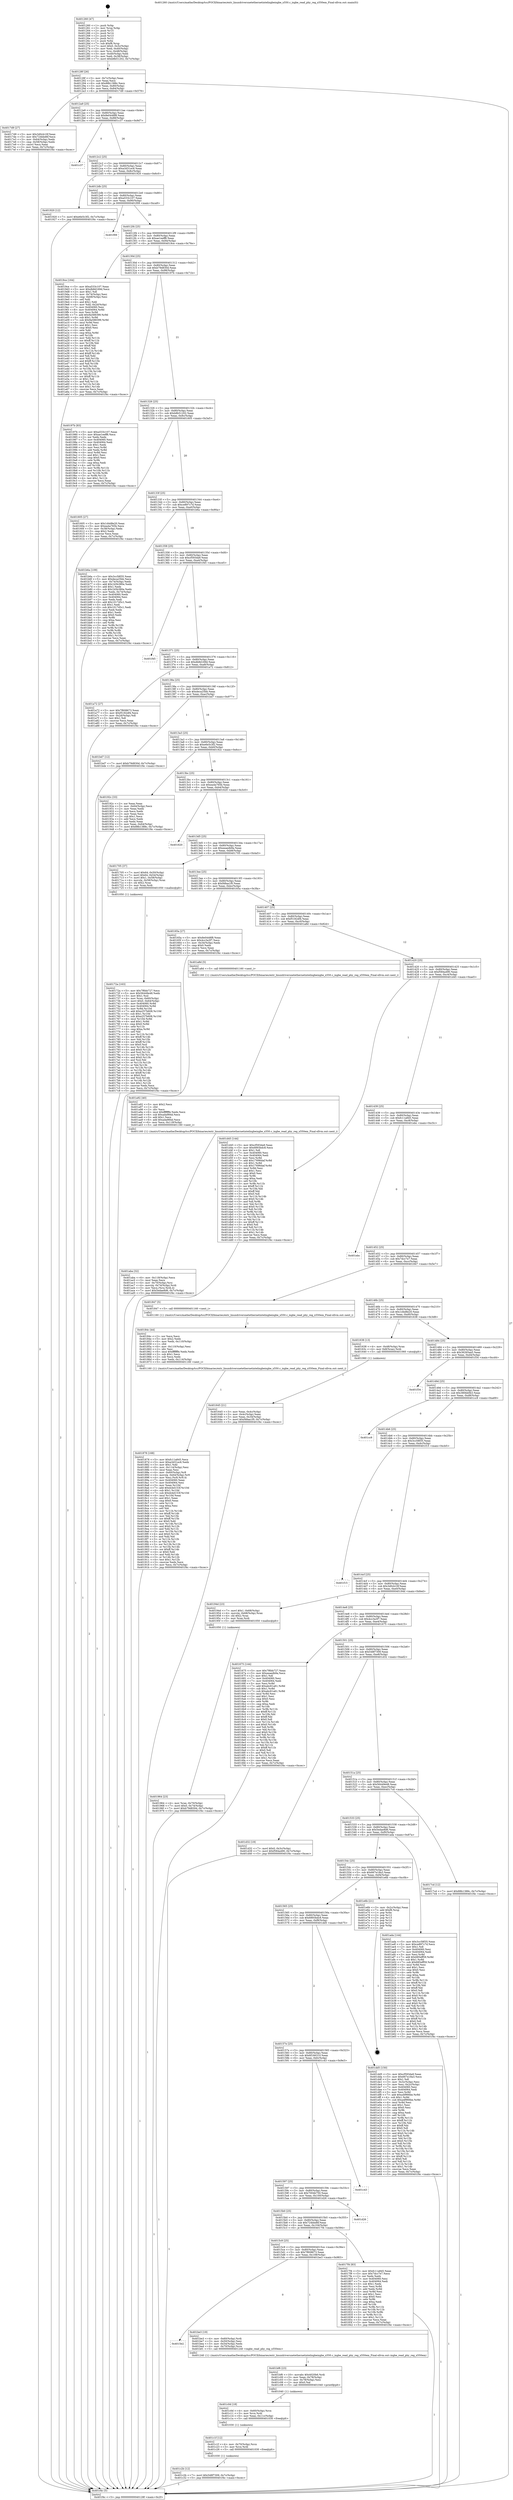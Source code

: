 digraph "0x401260" {
  label = "0x401260 (/mnt/c/Users/mathe/Desktop/tcc/POCII/binaries/extr_linuxdriversnetethernetintelixgbeixgbe_x550.c_ixgbe_read_phy_reg_x550em_Final-ollvm.out::main(0))"
  labelloc = "t"
  node[shape=record]

  Entry [label="",width=0.3,height=0.3,shape=circle,fillcolor=black,style=filled]
  "0x40128f" [label="{
     0x40128f [26]\l
     | [instrs]\l
     &nbsp;&nbsp;0x40128f \<+3\>: mov -0x7c(%rbp),%eax\l
     &nbsp;&nbsp;0x401292 \<+2\>: mov %eax,%ecx\l
     &nbsp;&nbsp;0x401294 \<+6\>: sub $0x88b1388c,%ecx\l
     &nbsp;&nbsp;0x40129a \<+3\>: mov %eax,-0x80(%rbp)\l
     &nbsp;&nbsp;0x40129d \<+6\>: mov %ecx,-0x84(%rbp)\l
     &nbsp;&nbsp;0x4012a3 \<+6\>: je 00000000004017d9 \<main+0x579\>\l
  }"]
  "0x4017d9" [label="{
     0x4017d9 [27]\l
     | [instrs]\l
     &nbsp;&nbsp;0x4017d9 \<+5\>: mov $0x3d0cb10f,%eax\l
     &nbsp;&nbsp;0x4017de \<+5\>: mov $0x724bbd6f,%ecx\l
     &nbsp;&nbsp;0x4017e3 \<+3\>: mov -0x64(%rbp),%edx\l
     &nbsp;&nbsp;0x4017e6 \<+3\>: cmp -0x58(%rbp),%edx\l
     &nbsp;&nbsp;0x4017e9 \<+3\>: cmovl %ecx,%eax\l
     &nbsp;&nbsp;0x4017ec \<+3\>: mov %eax,-0x7c(%rbp)\l
     &nbsp;&nbsp;0x4017ef \<+5\>: jmp 0000000000401f4c \<main+0xcec\>\l
  }"]
  "0x4012a9" [label="{
     0x4012a9 [25]\l
     | [instrs]\l
     &nbsp;&nbsp;0x4012a9 \<+5\>: jmp 00000000004012ae \<main+0x4e\>\l
     &nbsp;&nbsp;0x4012ae \<+3\>: mov -0x80(%rbp),%eax\l
     &nbsp;&nbsp;0x4012b1 \<+5\>: sub $0x8e0448f8,%eax\l
     &nbsp;&nbsp;0x4012b6 \<+6\>: mov %eax,-0x88(%rbp)\l
     &nbsp;&nbsp;0x4012bc \<+6\>: je 0000000000401c37 \<main+0x9d7\>\l
  }"]
  Exit [label="",width=0.3,height=0.3,shape=circle,fillcolor=black,style=filled,peripheries=2]
  "0x401c37" [label="{
     0x401c37\l
  }", style=dashed]
  "0x4012c2" [label="{
     0x4012c2 [25]\l
     | [instrs]\l
     &nbsp;&nbsp;0x4012c2 \<+5\>: jmp 00000000004012c7 \<main+0x67\>\l
     &nbsp;&nbsp;0x4012c7 \<+3\>: mov -0x80(%rbp),%eax\l
     &nbsp;&nbsp;0x4012ca \<+5\>: sub $0xa3d31ec6,%eax\l
     &nbsp;&nbsp;0x4012cf \<+6\>: mov %eax,-0x8c(%rbp)\l
     &nbsp;&nbsp;0x4012d5 \<+6\>: je 0000000000401920 \<main+0x6c0\>\l
  }"]
  "0x401c2b" [label="{
     0x401c2b [12]\l
     | [instrs]\l
     &nbsp;&nbsp;0x401c2b \<+7\>: movl $0x548f7309,-0x7c(%rbp)\l
     &nbsp;&nbsp;0x401c32 \<+5\>: jmp 0000000000401f4c \<main+0xcec\>\l
  }"]
  "0x401920" [label="{
     0x401920 [12]\l
     | [instrs]\l
     &nbsp;&nbsp;0x401920 \<+7\>: movl $0xe6e5c3f2,-0x7c(%rbp)\l
     &nbsp;&nbsp;0x401927 \<+5\>: jmp 0000000000401f4c \<main+0xcec\>\l
  }"]
  "0x4012db" [label="{
     0x4012db [25]\l
     | [instrs]\l
     &nbsp;&nbsp;0x4012db \<+5\>: jmp 00000000004012e0 \<main+0x80\>\l
     &nbsp;&nbsp;0x4012e0 \<+3\>: mov -0x80(%rbp),%eax\l
     &nbsp;&nbsp;0x4012e3 \<+5\>: sub $0xa533c107,%eax\l
     &nbsp;&nbsp;0x4012e8 \<+6\>: mov %eax,-0x90(%rbp)\l
     &nbsp;&nbsp;0x4012ee \<+6\>: je 0000000000401f09 \<main+0xca9\>\l
  }"]
  "0x401c1f" [label="{
     0x401c1f [12]\l
     | [instrs]\l
     &nbsp;&nbsp;0x401c1f \<+4\>: mov -0x70(%rbp),%rcx\l
     &nbsp;&nbsp;0x401c23 \<+3\>: mov %rcx,%rdi\l
     &nbsp;&nbsp;0x401c26 \<+5\>: call 0000000000401030 \<free@plt\>\l
     | [calls]\l
     &nbsp;&nbsp;0x401030 \{1\} (unknown)\l
  }"]
  "0x401f09" [label="{
     0x401f09\l
  }", style=dashed]
  "0x4012f4" [label="{
     0x4012f4 [25]\l
     | [instrs]\l
     &nbsp;&nbsp;0x4012f4 \<+5\>: jmp 00000000004012f9 \<main+0x99\>\l
     &nbsp;&nbsp;0x4012f9 \<+3\>: mov -0x80(%rbp),%eax\l
     &nbsp;&nbsp;0x4012fc \<+5\>: sub $0xae1eeff8,%eax\l
     &nbsp;&nbsp;0x401301 \<+6\>: mov %eax,-0x94(%rbp)\l
     &nbsp;&nbsp;0x401307 \<+6\>: je 00000000004019ce \<main+0x76e\>\l
  }"]
  "0x401c0d" [label="{
     0x401c0d [18]\l
     | [instrs]\l
     &nbsp;&nbsp;0x401c0d \<+4\>: mov -0x60(%rbp),%rcx\l
     &nbsp;&nbsp;0x401c11 \<+3\>: mov %rcx,%rdi\l
     &nbsp;&nbsp;0x401c14 \<+6\>: mov %eax,-0x11c(%rbp)\l
     &nbsp;&nbsp;0x401c1a \<+5\>: call 0000000000401030 \<free@plt\>\l
     | [calls]\l
     &nbsp;&nbsp;0x401030 \{1\} (unknown)\l
  }"]
  "0x4019ce" [label="{
     0x4019ce [164]\l
     | [instrs]\l
     &nbsp;&nbsp;0x4019ce \<+5\>: mov $0xa533c107,%eax\l
     &nbsp;&nbsp;0x4019d3 \<+5\>: mov $0xdb8d169d,%ecx\l
     &nbsp;&nbsp;0x4019d8 \<+2\>: mov $0x1,%dl\l
     &nbsp;&nbsp;0x4019da \<+3\>: mov -0x74(%rbp),%esi\l
     &nbsp;&nbsp;0x4019dd \<+3\>: cmp -0x68(%rbp),%esi\l
     &nbsp;&nbsp;0x4019e0 \<+4\>: setl %dil\l
     &nbsp;&nbsp;0x4019e4 \<+4\>: and $0x1,%dil\l
     &nbsp;&nbsp;0x4019e8 \<+4\>: mov %dil,-0x2d(%rbp)\l
     &nbsp;&nbsp;0x4019ec \<+7\>: mov 0x404060,%esi\l
     &nbsp;&nbsp;0x4019f3 \<+8\>: mov 0x404064,%r8d\l
     &nbsp;&nbsp;0x4019fb \<+3\>: mov %esi,%r9d\l
     &nbsp;&nbsp;0x4019fe \<+7\>: add $0x9a588399,%r9d\l
     &nbsp;&nbsp;0x401a05 \<+4\>: sub $0x1,%r9d\l
     &nbsp;&nbsp;0x401a09 \<+7\>: sub $0x9a588399,%r9d\l
     &nbsp;&nbsp;0x401a10 \<+4\>: imul %r9d,%esi\l
     &nbsp;&nbsp;0x401a14 \<+3\>: and $0x1,%esi\l
     &nbsp;&nbsp;0x401a17 \<+3\>: cmp $0x0,%esi\l
     &nbsp;&nbsp;0x401a1a \<+4\>: sete %dil\l
     &nbsp;&nbsp;0x401a1e \<+4\>: cmp $0xa,%r8d\l
     &nbsp;&nbsp;0x401a22 \<+4\>: setl %r10b\l
     &nbsp;&nbsp;0x401a26 \<+3\>: mov %dil,%r11b\l
     &nbsp;&nbsp;0x401a29 \<+4\>: xor $0xff,%r11b\l
     &nbsp;&nbsp;0x401a2d \<+3\>: mov %r10b,%bl\l
     &nbsp;&nbsp;0x401a30 \<+3\>: xor $0xff,%bl\l
     &nbsp;&nbsp;0x401a33 \<+3\>: xor $0x1,%dl\l
     &nbsp;&nbsp;0x401a36 \<+3\>: mov %r11b,%r14b\l
     &nbsp;&nbsp;0x401a39 \<+4\>: and $0xff,%r14b\l
     &nbsp;&nbsp;0x401a3d \<+3\>: and %dl,%dil\l
     &nbsp;&nbsp;0x401a40 \<+3\>: mov %bl,%r15b\l
     &nbsp;&nbsp;0x401a43 \<+4\>: and $0xff,%r15b\l
     &nbsp;&nbsp;0x401a47 \<+3\>: and %dl,%r10b\l
     &nbsp;&nbsp;0x401a4a \<+3\>: or %dil,%r14b\l
     &nbsp;&nbsp;0x401a4d \<+3\>: or %r10b,%r15b\l
     &nbsp;&nbsp;0x401a50 \<+3\>: xor %r15b,%r14b\l
     &nbsp;&nbsp;0x401a53 \<+3\>: or %bl,%r11b\l
     &nbsp;&nbsp;0x401a56 \<+4\>: xor $0xff,%r11b\l
     &nbsp;&nbsp;0x401a5a \<+3\>: or $0x1,%dl\l
     &nbsp;&nbsp;0x401a5d \<+3\>: and %dl,%r11b\l
     &nbsp;&nbsp;0x401a60 \<+3\>: or %r11b,%r14b\l
     &nbsp;&nbsp;0x401a63 \<+4\>: test $0x1,%r14b\l
     &nbsp;&nbsp;0x401a67 \<+3\>: cmovne %ecx,%eax\l
     &nbsp;&nbsp;0x401a6a \<+3\>: mov %eax,-0x7c(%rbp)\l
     &nbsp;&nbsp;0x401a6d \<+5\>: jmp 0000000000401f4c \<main+0xcec\>\l
  }"]
  "0x40130d" [label="{
     0x40130d [25]\l
     | [instrs]\l
     &nbsp;&nbsp;0x40130d \<+5\>: jmp 0000000000401312 \<main+0xb2\>\l
     &nbsp;&nbsp;0x401312 \<+3\>: mov -0x80(%rbp),%eax\l
     &nbsp;&nbsp;0x401315 \<+5\>: sub $0xb79d830d,%eax\l
     &nbsp;&nbsp;0x40131a \<+6\>: mov %eax,-0x98(%rbp)\l
     &nbsp;&nbsp;0x401320 \<+6\>: je 000000000040197b \<main+0x71b\>\l
  }"]
  "0x401bf6" [label="{
     0x401bf6 [23]\l
     | [instrs]\l
     &nbsp;&nbsp;0x401bf6 \<+10\>: movabs $0x4020b6,%rdi\l
     &nbsp;&nbsp;0x401c00 \<+3\>: mov %eax,-0x78(%rbp)\l
     &nbsp;&nbsp;0x401c03 \<+3\>: mov -0x78(%rbp),%esi\l
     &nbsp;&nbsp;0x401c06 \<+2\>: mov $0x0,%al\l
     &nbsp;&nbsp;0x401c08 \<+5\>: call 0000000000401040 \<printf@plt\>\l
     | [calls]\l
     &nbsp;&nbsp;0x401040 \{1\} (unknown)\l
  }"]
  "0x40197b" [label="{
     0x40197b [83]\l
     | [instrs]\l
     &nbsp;&nbsp;0x40197b \<+5\>: mov $0xa533c107,%eax\l
     &nbsp;&nbsp;0x401980 \<+5\>: mov $0xae1eeff8,%ecx\l
     &nbsp;&nbsp;0x401985 \<+2\>: xor %edx,%edx\l
     &nbsp;&nbsp;0x401987 \<+7\>: mov 0x404060,%esi\l
     &nbsp;&nbsp;0x40198e \<+7\>: mov 0x404064,%edi\l
     &nbsp;&nbsp;0x401995 \<+3\>: sub $0x1,%edx\l
     &nbsp;&nbsp;0x401998 \<+3\>: mov %esi,%r8d\l
     &nbsp;&nbsp;0x40199b \<+3\>: add %edx,%r8d\l
     &nbsp;&nbsp;0x40199e \<+4\>: imul %r8d,%esi\l
     &nbsp;&nbsp;0x4019a2 \<+3\>: and $0x1,%esi\l
     &nbsp;&nbsp;0x4019a5 \<+3\>: cmp $0x0,%esi\l
     &nbsp;&nbsp;0x4019a8 \<+4\>: sete %r9b\l
     &nbsp;&nbsp;0x4019ac \<+3\>: cmp $0xa,%edi\l
     &nbsp;&nbsp;0x4019af \<+4\>: setl %r10b\l
     &nbsp;&nbsp;0x4019b3 \<+3\>: mov %r9b,%r11b\l
     &nbsp;&nbsp;0x4019b6 \<+3\>: and %r10b,%r11b\l
     &nbsp;&nbsp;0x4019b9 \<+3\>: xor %r10b,%r9b\l
     &nbsp;&nbsp;0x4019bc \<+3\>: or %r9b,%r11b\l
     &nbsp;&nbsp;0x4019bf \<+4\>: test $0x1,%r11b\l
     &nbsp;&nbsp;0x4019c3 \<+3\>: cmovne %ecx,%eax\l
     &nbsp;&nbsp;0x4019c6 \<+3\>: mov %eax,-0x7c(%rbp)\l
     &nbsp;&nbsp;0x4019c9 \<+5\>: jmp 0000000000401f4c \<main+0xcec\>\l
  }"]
  "0x401326" [label="{
     0x401326 [25]\l
     | [instrs]\l
     &nbsp;&nbsp;0x401326 \<+5\>: jmp 000000000040132b \<main+0xcb\>\l
     &nbsp;&nbsp;0x40132b \<+3\>: mov -0x80(%rbp),%eax\l
     &nbsp;&nbsp;0x40132e \<+5\>: sub $0xb8b51202,%eax\l
     &nbsp;&nbsp;0x401333 \<+6\>: mov %eax,-0x9c(%rbp)\l
     &nbsp;&nbsp;0x401339 \<+6\>: je 0000000000401605 \<main+0x3a5\>\l
  }"]
  "0x4015e2" [label="{
     0x4015e2\l
  }", style=dashed]
  "0x401605" [label="{
     0x401605 [27]\l
     | [instrs]\l
     &nbsp;&nbsp;0x401605 \<+5\>: mov $0x1d4d8e20,%eax\l
     &nbsp;&nbsp;0x40160a \<+5\>: mov $0xea4a765b,%ecx\l
     &nbsp;&nbsp;0x40160f \<+3\>: mov -0x38(%rbp),%edx\l
     &nbsp;&nbsp;0x401612 \<+3\>: cmp $0x2,%edx\l
     &nbsp;&nbsp;0x401615 \<+3\>: cmovne %ecx,%eax\l
     &nbsp;&nbsp;0x401618 \<+3\>: mov %eax,-0x7c(%rbp)\l
     &nbsp;&nbsp;0x40161b \<+5\>: jmp 0000000000401f4c \<main+0xcec\>\l
  }"]
  "0x40133f" [label="{
     0x40133f [25]\l
     | [instrs]\l
     &nbsp;&nbsp;0x40133f \<+5\>: jmp 0000000000401344 \<main+0xe4\>\l
     &nbsp;&nbsp;0x401344 \<+3\>: mov -0x80(%rbp),%eax\l
     &nbsp;&nbsp;0x401347 \<+5\>: sub $0xce897c7d,%eax\l
     &nbsp;&nbsp;0x40134c \<+6\>: mov %eax,-0xa0(%rbp)\l
     &nbsp;&nbsp;0x401352 \<+6\>: je 0000000000401b6a \<main+0x90a\>\l
  }"]
  "0x401f4c" [label="{
     0x401f4c [5]\l
     | [instrs]\l
     &nbsp;&nbsp;0x401f4c \<+5\>: jmp 000000000040128f \<main+0x2f\>\l
  }"]
  "0x401260" [label="{
     0x401260 [47]\l
     | [instrs]\l
     &nbsp;&nbsp;0x401260 \<+1\>: push %rbp\l
     &nbsp;&nbsp;0x401261 \<+3\>: mov %rsp,%rbp\l
     &nbsp;&nbsp;0x401264 \<+2\>: push %r15\l
     &nbsp;&nbsp;0x401266 \<+2\>: push %r14\l
     &nbsp;&nbsp;0x401268 \<+2\>: push %r13\l
     &nbsp;&nbsp;0x40126a \<+2\>: push %r12\l
     &nbsp;&nbsp;0x40126c \<+1\>: push %rbx\l
     &nbsp;&nbsp;0x40126d \<+7\>: sub $0xf8,%rsp\l
     &nbsp;&nbsp;0x401274 \<+7\>: movl $0x0,-0x3c(%rbp)\l
     &nbsp;&nbsp;0x40127b \<+3\>: mov %edi,-0x40(%rbp)\l
     &nbsp;&nbsp;0x40127e \<+4\>: mov %rsi,-0x48(%rbp)\l
     &nbsp;&nbsp;0x401282 \<+3\>: mov -0x40(%rbp),%edi\l
     &nbsp;&nbsp;0x401285 \<+3\>: mov %edi,-0x38(%rbp)\l
     &nbsp;&nbsp;0x401288 \<+7\>: movl $0xb8b51202,-0x7c(%rbp)\l
  }"]
  "0x401be3" [label="{
     0x401be3 [19]\l
     | [instrs]\l
     &nbsp;&nbsp;0x401be3 \<+4\>: mov -0x60(%rbp),%rdi\l
     &nbsp;&nbsp;0x401be7 \<+3\>: mov -0x50(%rbp),%esi\l
     &nbsp;&nbsp;0x401bea \<+3\>: mov -0x54(%rbp),%edx\l
     &nbsp;&nbsp;0x401bed \<+4\>: mov -0x70(%rbp),%rcx\l
     &nbsp;&nbsp;0x401bf1 \<+5\>: call 0000000000401240 \<ixgbe_read_phy_reg_x550em\>\l
     | [calls]\l
     &nbsp;&nbsp;0x401240 \{1\} (/mnt/c/Users/mathe/Desktop/tcc/POCII/binaries/extr_linuxdriversnetethernetintelixgbeixgbe_x550.c_ixgbe_read_phy_reg_x550em_Final-ollvm.out::ixgbe_read_phy_reg_x550em)\l
  }"]
  "0x401b6a" [label="{
     0x401b6a [109]\l
     | [instrs]\l
     &nbsp;&nbsp;0x401b6a \<+5\>: mov $0x3cc58f35,%eax\l
     &nbsp;&nbsp;0x401b6f \<+5\>: mov $0xdeca25bb,%ecx\l
     &nbsp;&nbsp;0x401b74 \<+3\>: mov -0x74(%rbp),%edx\l
     &nbsp;&nbsp;0x401b77 \<+6\>: add $0x1b5b380e,%edx\l
     &nbsp;&nbsp;0x401b7d \<+3\>: add $0x1,%edx\l
     &nbsp;&nbsp;0x401b80 \<+6\>: sub $0x1b5b380e,%edx\l
     &nbsp;&nbsp;0x401b86 \<+3\>: mov %edx,-0x74(%rbp)\l
     &nbsp;&nbsp;0x401b89 \<+7\>: mov 0x404060,%edx\l
     &nbsp;&nbsp;0x401b90 \<+7\>: mov 0x404064,%esi\l
     &nbsp;&nbsp;0x401b97 \<+2\>: mov %edx,%edi\l
     &nbsp;&nbsp;0x401b99 \<+6\>: add $0x1017d5c1,%edi\l
     &nbsp;&nbsp;0x401b9f \<+3\>: sub $0x1,%edi\l
     &nbsp;&nbsp;0x401ba2 \<+6\>: sub $0x1017d5c1,%edi\l
     &nbsp;&nbsp;0x401ba8 \<+3\>: imul %edi,%edx\l
     &nbsp;&nbsp;0x401bab \<+3\>: and $0x1,%edx\l
     &nbsp;&nbsp;0x401bae \<+3\>: cmp $0x0,%edx\l
     &nbsp;&nbsp;0x401bb1 \<+4\>: sete %r8b\l
     &nbsp;&nbsp;0x401bb5 \<+3\>: cmp $0xa,%esi\l
     &nbsp;&nbsp;0x401bb8 \<+4\>: setl %r9b\l
     &nbsp;&nbsp;0x401bbc \<+3\>: mov %r8b,%r10b\l
     &nbsp;&nbsp;0x401bbf \<+3\>: and %r9b,%r10b\l
     &nbsp;&nbsp;0x401bc2 \<+3\>: xor %r9b,%r8b\l
     &nbsp;&nbsp;0x401bc5 \<+3\>: or %r8b,%r10b\l
     &nbsp;&nbsp;0x401bc8 \<+4\>: test $0x1,%r10b\l
     &nbsp;&nbsp;0x401bcc \<+3\>: cmovne %ecx,%eax\l
     &nbsp;&nbsp;0x401bcf \<+3\>: mov %eax,-0x7c(%rbp)\l
     &nbsp;&nbsp;0x401bd2 \<+5\>: jmp 0000000000401f4c \<main+0xcec\>\l
  }"]
  "0x401358" [label="{
     0x401358 [25]\l
     | [instrs]\l
     &nbsp;&nbsp;0x401358 \<+5\>: jmp 000000000040135d \<main+0xfd\>\l
     &nbsp;&nbsp;0x40135d \<+3\>: mov -0x80(%rbp),%eax\l
     &nbsp;&nbsp;0x401360 \<+5\>: sub $0xcf593da9,%eax\l
     &nbsp;&nbsp;0x401365 \<+6\>: mov %eax,-0xa4(%rbp)\l
     &nbsp;&nbsp;0x40136b \<+6\>: je 0000000000401f45 \<main+0xce5\>\l
  }"]
  "0x401aba" [label="{
     0x401aba [32]\l
     | [instrs]\l
     &nbsp;&nbsp;0x401aba \<+6\>: mov -0x118(%rbp),%ecx\l
     &nbsp;&nbsp;0x401ac0 \<+3\>: imul %eax,%ecx\l
     &nbsp;&nbsp;0x401ac3 \<+4\>: mov -0x70(%rbp),%rsi\l
     &nbsp;&nbsp;0x401ac7 \<+4\>: movslq -0x74(%rbp),%rdi\l
     &nbsp;&nbsp;0x401acb \<+3\>: mov %ecx,(%rsi,%rdi,4)\l
     &nbsp;&nbsp;0x401ace \<+7\>: movl $0x5edae8d6,-0x7c(%rbp)\l
     &nbsp;&nbsp;0x401ad5 \<+5\>: jmp 0000000000401f4c \<main+0xcec\>\l
  }"]
  "0x401f45" [label="{
     0x401f45\l
  }", style=dashed]
  "0x401371" [label="{
     0x401371 [25]\l
     | [instrs]\l
     &nbsp;&nbsp;0x401371 \<+5\>: jmp 0000000000401376 \<main+0x116\>\l
     &nbsp;&nbsp;0x401376 \<+3\>: mov -0x80(%rbp),%eax\l
     &nbsp;&nbsp;0x401379 \<+5\>: sub $0xdb8d169d,%eax\l
     &nbsp;&nbsp;0x40137e \<+6\>: mov %eax,-0xa8(%rbp)\l
     &nbsp;&nbsp;0x401384 \<+6\>: je 0000000000401a72 \<main+0x812\>\l
  }"]
  "0x401a92" [label="{
     0x401a92 [40]\l
     | [instrs]\l
     &nbsp;&nbsp;0x401a92 \<+5\>: mov $0x2,%ecx\l
     &nbsp;&nbsp;0x401a97 \<+1\>: cltd\l
     &nbsp;&nbsp;0x401a98 \<+2\>: idiv %ecx\l
     &nbsp;&nbsp;0x401a9a \<+6\>: imul $0xfffffffe,%edx,%ecx\l
     &nbsp;&nbsp;0x401aa0 \<+6\>: sub $0xada984d,%ecx\l
     &nbsp;&nbsp;0x401aa6 \<+3\>: add $0x1,%ecx\l
     &nbsp;&nbsp;0x401aa9 \<+6\>: add $0xada984d,%ecx\l
     &nbsp;&nbsp;0x401aaf \<+6\>: mov %ecx,-0x118(%rbp)\l
     &nbsp;&nbsp;0x401ab5 \<+5\>: call 0000000000401160 \<next_i\>\l
     | [calls]\l
     &nbsp;&nbsp;0x401160 \{1\} (/mnt/c/Users/mathe/Desktop/tcc/POCII/binaries/extr_linuxdriversnetethernetintelixgbeixgbe_x550.c_ixgbe_read_phy_reg_x550em_Final-ollvm.out::next_i)\l
  }"]
  "0x401a72" [label="{
     0x401a72 [27]\l
     | [instrs]\l
     &nbsp;&nbsp;0x401a72 \<+5\>: mov $0x7f608673,%eax\l
     &nbsp;&nbsp;0x401a77 \<+5\>: mov $0xf5182df4,%ecx\l
     &nbsp;&nbsp;0x401a7c \<+3\>: mov -0x2d(%rbp),%dl\l
     &nbsp;&nbsp;0x401a7f \<+3\>: test $0x1,%dl\l
     &nbsp;&nbsp;0x401a82 \<+3\>: cmovne %ecx,%eax\l
     &nbsp;&nbsp;0x401a85 \<+3\>: mov %eax,-0x7c(%rbp)\l
     &nbsp;&nbsp;0x401a88 \<+5\>: jmp 0000000000401f4c \<main+0xcec\>\l
  }"]
  "0x40138a" [label="{
     0x40138a [25]\l
     | [instrs]\l
     &nbsp;&nbsp;0x40138a \<+5\>: jmp 000000000040138f \<main+0x12f\>\l
     &nbsp;&nbsp;0x40138f \<+3\>: mov -0x80(%rbp),%eax\l
     &nbsp;&nbsp;0x401392 \<+5\>: sub $0xdeca25bb,%eax\l
     &nbsp;&nbsp;0x401397 \<+6\>: mov %eax,-0xac(%rbp)\l
     &nbsp;&nbsp;0x40139d \<+6\>: je 0000000000401bd7 \<main+0x977\>\l
  }"]
  "0x401964" [label="{
     0x401964 [23]\l
     | [instrs]\l
     &nbsp;&nbsp;0x401964 \<+4\>: mov %rax,-0x70(%rbp)\l
     &nbsp;&nbsp;0x401968 \<+7\>: movl $0x0,-0x74(%rbp)\l
     &nbsp;&nbsp;0x40196f \<+7\>: movl $0xb79d830d,-0x7c(%rbp)\l
     &nbsp;&nbsp;0x401976 \<+5\>: jmp 0000000000401f4c \<main+0xcec\>\l
  }"]
  "0x401bd7" [label="{
     0x401bd7 [12]\l
     | [instrs]\l
     &nbsp;&nbsp;0x401bd7 \<+7\>: movl $0xb79d830d,-0x7c(%rbp)\l
     &nbsp;&nbsp;0x401bde \<+5\>: jmp 0000000000401f4c \<main+0xcec\>\l
  }"]
  "0x4013a3" [label="{
     0x4013a3 [25]\l
     | [instrs]\l
     &nbsp;&nbsp;0x4013a3 \<+5\>: jmp 00000000004013a8 \<main+0x148\>\l
     &nbsp;&nbsp;0x4013a8 \<+3\>: mov -0x80(%rbp),%eax\l
     &nbsp;&nbsp;0x4013ab \<+5\>: sub $0xe6e5c3f2,%eax\l
     &nbsp;&nbsp;0x4013b0 \<+6\>: mov %eax,-0xb0(%rbp)\l
     &nbsp;&nbsp;0x4013b6 \<+6\>: je 000000000040192c \<main+0x6cc\>\l
  }"]
  "0x401878" [label="{
     0x401878 [168]\l
     | [instrs]\l
     &nbsp;&nbsp;0x401878 \<+5\>: mov $0xfc11a845,%ecx\l
     &nbsp;&nbsp;0x40187d \<+5\>: mov $0xa3d31ec6,%edx\l
     &nbsp;&nbsp;0x401882 \<+3\>: mov $0x1,%dil\l
     &nbsp;&nbsp;0x401885 \<+6\>: mov -0x114(%rbp),%esi\l
     &nbsp;&nbsp;0x40188b \<+3\>: imul %eax,%esi\l
     &nbsp;&nbsp;0x40188e \<+4\>: mov -0x60(%rbp),%r8\l
     &nbsp;&nbsp;0x401892 \<+4\>: movslq -0x64(%rbp),%r9\l
     &nbsp;&nbsp;0x401896 \<+4\>: mov %esi,(%r8,%r9,4)\l
     &nbsp;&nbsp;0x40189a \<+7\>: mov 0x404060,%eax\l
     &nbsp;&nbsp;0x4018a1 \<+7\>: mov 0x404064,%esi\l
     &nbsp;&nbsp;0x4018a8 \<+3\>: mov %eax,%r10d\l
     &nbsp;&nbsp;0x4018ab \<+7\>: add $0xdcbd153f,%r10d\l
     &nbsp;&nbsp;0x4018b2 \<+4\>: sub $0x1,%r10d\l
     &nbsp;&nbsp;0x4018b6 \<+7\>: sub $0xdcbd153f,%r10d\l
     &nbsp;&nbsp;0x4018bd \<+4\>: imul %r10d,%eax\l
     &nbsp;&nbsp;0x4018c1 \<+3\>: and $0x1,%eax\l
     &nbsp;&nbsp;0x4018c4 \<+3\>: cmp $0x0,%eax\l
     &nbsp;&nbsp;0x4018c7 \<+4\>: sete %r11b\l
     &nbsp;&nbsp;0x4018cb \<+3\>: cmp $0xa,%esi\l
     &nbsp;&nbsp;0x4018ce \<+3\>: setl %bl\l
     &nbsp;&nbsp;0x4018d1 \<+3\>: mov %r11b,%r14b\l
     &nbsp;&nbsp;0x4018d4 \<+4\>: xor $0xff,%r14b\l
     &nbsp;&nbsp;0x4018d8 \<+3\>: mov %bl,%r15b\l
     &nbsp;&nbsp;0x4018db \<+4\>: xor $0xff,%r15b\l
     &nbsp;&nbsp;0x4018df \<+4\>: xor $0x0,%dil\l
     &nbsp;&nbsp;0x4018e3 \<+3\>: mov %r14b,%r12b\l
     &nbsp;&nbsp;0x4018e6 \<+4\>: and $0x0,%r12b\l
     &nbsp;&nbsp;0x4018ea \<+3\>: and %dil,%r11b\l
     &nbsp;&nbsp;0x4018ed \<+3\>: mov %r15b,%r13b\l
     &nbsp;&nbsp;0x4018f0 \<+4\>: and $0x0,%r13b\l
     &nbsp;&nbsp;0x4018f4 \<+3\>: and %dil,%bl\l
     &nbsp;&nbsp;0x4018f7 \<+3\>: or %r11b,%r12b\l
     &nbsp;&nbsp;0x4018fa \<+3\>: or %bl,%r13b\l
     &nbsp;&nbsp;0x4018fd \<+3\>: xor %r13b,%r12b\l
     &nbsp;&nbsp;0x401900 \<+3\>: or %r15b,%r14b\l
     &nbsp;&nbsp;0x401903 \<+4\>: xor $0xff,%r14b\l
     &nbsp;&nbsp;0x401907 \<+4\>: or $0x0,%dil\l
     &nbsp;&nbsp;0x40190b \<+3\>: and %dil,%r14b\l
     &nbsp;&nbsp;0x40190e \<+3\>: or %r14b,%r12b\l
     &nbsp;&nbsp;0x401911 \<+4\>: test $0x1,%r12b\l
     &nbsp;&nbsp;0x401915 \<+3\>: cmovne %edx,%ecx\l
     &nbsp;&nbsp;0x401918 \<+3\>: mov %ecx,-0x7c(%rbp)\l
     &nbsp;&nbsp;0x40191b \<+5\>: jmp 0000000000401f4c \<main+0xcec\>\l
  }"]
  "0x40192c" [label="{
     0x40192c [33]\l
     | [instrs]\l
     &nbsp;&nbsp;0x40192c \<+2\>: xor %eax,%eax\l
     &nbsp;&nbsp;0x40192e \<+3\>: mov -0x64(%rbp),%ecx\l
     &nbsp;&nbsp;0x401931 \<+2\>: mov %eax,%edx\l
     &nbsp;&nbsp;0x401933 \<+2\>: sub %ecx,%edx\l
     &nbsp;&nbsp;0x401935 \<+2\>: mov %eax,%ecx\l
     &nbsp;&nbsp;0x401937 \<+3\>: sub $0x1,%ecx\l
     &nbsp;&nbsp;0x40193a \<+2\>: add %ecx,%edx\l
     &nbsp;&nbsp;0x40193c \<+2\>: sub %edx,%eax\l
     &nbsp;&nbsp;0x40193e \<+3\>: mov %eax,-0x64(%rbp)\l
     &nbsp;&nbsp;0x401941 \<+7\>: movl $0x88b1388c,-0x7c(%rbp)\l
     &nbsp;&nbsp;0x401948 \<+5\>: jmp 0000000000401f4c \<main+0xcec\>\l
  }"]
  "0x4013bc" [label="{
     0x4013bc [25]\l
     | [instrs]\l
     &nbsp;&nbsp;0x4013bc \<+5\>: jmp 00000000004013c1 \<main+0x161\>\l
     &nbsp;&nbsp;0x4013c1 \<+3\>: mov -0x80(%rbp),%eax\l
     &nbsp;&nbsp;0x4013c4 \<+5\>: sub $0xea4a765b,%eax\l
     &nbsp;&nbsp;0x4013c9 \<+6\>: mov %eax,-0xb4(%rbp)\l
     &nbsp;&nbsp;0x4013cf \<+6\>: je 0000000000401620 \<main+0x3c0\>\l
  }"]
  "0x40184c" [label="{
     0x40184c [44]\l
     | [instrs]\l
     &nbsp;&nbsp;0x40184c \<+2\>: xor %ecx,%ecx\l
     &nbsp;&nbsp;0x40184e \<+5\>: mov $0x2,%edx\l
     &nbsp;&nbsp;0x401853 \<+6\>: mov %edx,-0x110(%rbp)\l
     &nbsp;&nbsp;0x401859 \<+1\>: cltd\l
     &nbsp;&nbsp;0x40185a \<+6\>: mov -0x110(%rbp),%esi\l
     &nbsp;&nbsp;0x401860 \<+2\>: idiv %esi\l
     &nbsp;&nbsp;0x401862 \<+6\>: imul $0xfffffffe,%edx,%edx\l
     &nbsp;&nbsp;0x401868 \<+3\>: sub $0x1,%ecx\l
     &nbsp;&nbsp;0x40186b \<+2\>: sub %ecx,%edx\l
     &nbsp;&nbsp;0x40186d \<+6\>: mov %edx,-0x114(%rbp)\l
     &nbsp;&nbsp;0x401873 \<+5\>: call 0000000000401160 \<next_i\>\l
     | [calls]\l
     &nbsp;&nbsp;0x401160 \{1\} (/mnt/c/Users/mathe/Desktop/tcc/POCII/binaries/extr_linuxdriversnetethernetintelixgbeixgbe_x550.c_ixgbe_read_phy_reg_x550em_Final-ollvm.out::next_i)\l
  }"]
  "0x401620" [label="{
     0x401620\l
  }", style=dashed]
  "0x4013d5" [label="{
     0x4013d5 [25]\l
     | [instrs]\l
     &nbsp;&nbsp;0x4013d5 \<+5\>: jmp 00000000004013da \<main+0x17a\>\l
     &nbsp;&nbsp;0x4013da \<+3\>: mov -0x80(%rbp),%eax\l
     &nbsp;&nbsp;0x4013dd \<+5\>: sub $0xeeaedb9a,%eax\l
     &nbsp;&nbsp;0x4013e2 \<+6\>: mov %eax,-0xb8(%rbp)\l
     &nbsp;&nbsp;0x4013e8 \<+6\>: je 0000000000401705 \<main+0x4a5\>\l
  }"]
  "0x4015c9" [label="{
     0x4015c9 [25]\l
     | [instrs]\l
     &nbsp;&nbsp;0x4015c9 \<+5\>: jmp 00000000004015ce \<main+0x36e\>\l
     &nbsp;&nbsp;0x4015ce \<+3\>: mov -0x80(%rbp),%eax\l
     &nbsp;&nbsp;0x4015d1 \<+5\>: sub $0x7f608673,%eax\l
     &nbsp;&nbsp;0x4015d6 \<+6\>: mov %eax,-0x108(%rbp)\l
     &nbsp;&nbsp;0x4015dc \<+6\>: je 0000000000401be3 \<main+0x983\>\l
  }"]
  "0x401705" [label="{
     0x401705 [37]\l
     | [instrs]\l
     &nbsp;&nbsp;0x401705 \<+7\>: movl $0x64,-0x50(%rbp)\l
     &nbsp;&nbsp;0x40170c \<+7\>: movl $0x64,-0x54(%rbp)\l
     &nbsp;&nbsp;0x401713 \<+7\>: movl $0x1,-0x58(%rbp)\l
     &nbsp;&nbsp;0x40171a \<+4\>: movslq -0x58(%rbp),%rax\l
     &nbsp;&nbsp;0x40171e \<+4\>: shl $0x2,%rax\l
     &nbsp;&nbsp;0x401722 \<+3\>: mov %rax,%rdi\l
     &nbsp;&nbsp;0x401725 \<+5\>: call 0000000000401050 \<malloc@plt\>\l
     | [calls]\l
     &nbsp;&nbsp;0x401050 \{1\} (unknown)\l
  }"]
  "0x4013ee" [label="{
     0x4013ee [25]\l
     | [instrs]\l
     &nbsp;&nbsp;0x4013ee \<+5\>: jmp 00000000004013f3 \<main+0x193\>\l
     &nbsp;&nbsp;0x4013f3 \<+3\>: mov -0x80(%rbp),%eax\l
     &nbsp;&nbsp;0x4013f6 \<+5\>: sub $0xf48aa1f0,%eax\l
     &nbsp;&nbsp;0x4013fb \<+6\>: mov %eax,-0xbc(%rbp)\l
     &nbsp;&nbsp;0x401401 \<+6\>: je 000000000040165a \<main+0x3fa\>\l
  }"]
  "0x4017f4" [label="{
     0x4017f4 [83]\l
     | [instrs]\l
     &nbsp;&nbsp;0x4017f4 \<+5\>: mov $0xfc11a845,%eax\l
     &nbsp;&nbsp;0x4017f9 \<+5\>: mov $0x7dcc7e7,%ecx\l
     &nbsp;&nbsp;0x4017fe \<+2\>: xor %edx,%edx\l
     &nbsp;&nbsp;0x401800 \<+7\>: mov 0x404060,%esi\l
     &nbsp;&nbsp;0x401807 \<+7\>: mov 0x404064,%edi\l
     &nbsp;&nbsp;0x40180e \<+3\>: sub $0x1,%edx\l
     &nbsp;&nbsp;0x401811 \<+3\>: mov %esi,%r8d\l
     &nbsp;&nbsp;0x401814 \<+3\>: add %edx,%r8d\l
     &nbsp;&nbsp;0x401817 \<+4\>: imul %r8d,%esi\l
     &nbsp;&nbsp;0x40181b \<+3\>: and $0x1,%esi\l
     &nbsp;&nbsp;0x40181e \<+3\>: cmp $0x0,%esi\l
     &nbsp;&nbsp;0x401821 \<+4\>: sete %r9b\l
     &nbsp;&nbsp;0x401825 \<+3\>: cmp $0xa,%edi\l
     &nbsp;&nbsp;0x401828 \<+4\>: setl %r10b\l
     &nbsp;&nbsp;0x40182c \<+3\>: mov %r9b,%r11b\l
     &nbsp;&nbsp;0x40182f \<+3\>: and %r10b,%r11b\l
     &nbsp;&nbsp;0x401832 \<+3\>: xor %r10b,%r9b\l
     &nbsp;&nbsp;0x401835 \<+3\>: or %r9b,%r11b\l
     &nbsp;&nbsp;0x401838 \<+4\>: test $0x1,%r11b\l
     &nbsp;&nbsp;0x40183c \<+3\>: cmovne %ecx,%eax\l
     &nbsp;&nbsp;0x40183f \<+3\>: mov %eax,-0x7c(%rbp)\l
     &nbsp;&nbsp;0x401842 \<+5\>: jmp 0000000000401f4c \<main+0xcec\>\l
  }"]
  "0x40165a" [label="{
     0x40165a [27]\l
     | [instrs]\l
     &nbsp;&nbsp;0x40165a \<+5\>: mov $0x8e0448f8,%eax\l
     &nbsp;&nbsp;0x40165f \<+5\>: mov $0x4cc3a3f7,%ecx\l
     &nbsp;&nbsp;0x401664 \<+3\>: mov -0x34(%rbp),%edx\l
     &nbsp;&nbsp;0x401667 \<+3\>: cmp $0x0,%edx\l
     &nbsp;&nbsp;0x40166a \<+3\>: cmove %ecx,%eax\l
     &nbsp;&nbsp;0x40166d \<+3\>: mov %eax,-0x7c(%rbp)\l
     &nbsp;&nbsp;0x401670 \<+5\>: jmp 0000000000401f4c \<main+0xcec\>\l
  }"]
  "0x401407" [label="{
     0x401407 [25]\l
     | [instrs]\l
     &nbsp;&nbsp;0x401407 \<+5\>: jmp 000000000040140c \<main+0x1ac\>\l
     &nbsp;&nbsp;0x40140c \<+3\>: mov -0x80(%rbp),%eax\l
     &nbsp;&nbsp;0x40140f \<+5\>: sub $0xf5182df4,%eax\l
     &nbsp;&nbsp;0x401414 \<+6\>: mov %eax,-0xc0(%rbp)\l
     &nbsp;&nbsp;0x40141a \<+6\>: je 0000000000401a8d \<main+0x82d\>\l
  }"]
  "0x4015b0" [label="{
     0x4015b0 [25]\l
     | [instrs]\l
     &nbsp;&nbsp;0x4015b0 \<+5\>: jmp 00000000004015b5 \<main+0x355\>\l
     &nbsp;&nbsp;0x4015b5 \<+3\>: mov -0x80(%rbp),%eax\l
     &nbsp;&nbsp;0x4015b8 \<+5\>: sub $0x724bbd6f,%eax\l
     &nbsp;&nbsp;0x4015bd \<+6\>: mov %eax,-0x104(%rbp)\l
     &nbsp;&nbsp;0x4015c3 \<+6\>: je 00000000004017f4 \<main+0x594\>\l
  }"]
  "0x401a8d" [label="{
     0x401a8d [5]\l
     | [instrs]\l
     &nbsp;&nbsp;0x401a8d \<+5\>: call 0000000000401160 \<next_i\>\l
     | [calls]\l
     &nbsp;&nbsp;0x401160 \{1\} (/mnt/c/Users/mathe/Desktop/tcc/POCII/binaries/extr_linuxdriversnetethernetintelixgbeixgbe_x550.c_ixgbe_read_phy_reg_x550em_Final-ollvm.out::next_i)\l
  }"]
  "0x401420" [label="{
     0x401420 [25]\l
     | [instrs]\l
     &nbsp;&nbsp;0x401420 \<+5\>: jmp 0000000000401425 \<main+0x1c5\>\l
     &nbsp;&nbsp;0x401425 \<+3\>: mov -0x80(%rbp),%eax\l
     &nbsp;&nbsp;0x401428 \<+5\>: sub $0xf584a490,%eax\l
     &nbsp;&nbsp;0x40142d \<+6\>: mov %eax,-0xc4(%rbp)\l
     &nbsp;&nbsp;0x401433 \<+6\>: je 0000000000401d45 \<main+0xae5\>\l
  }"]
  "0x401d26" [label="{
     0x401d26\l
  }", style=dashed]
  "0x401d45" [label="{
     0x401d45 [144]\l
     | [instrs]\l
     &nbsp;&nbsp;0x401d45 \<+5\>: mov $0xcf593da9,%eax\l
     &nbsp;&nbsp;0x401d4a \<+5\>: mov $0x6893bdc8,%ecx\l
     &nbsp;&nbsp;0x401d4f \<+2\>: mov $0x1,%dl\l
     &nbsp;&nbsp;0x401d51 \<+7\>: mov 0x404060,%esi\l
     &nbsp;&nbsp;0x401d58 \<+7\>: mov 0x404064,%edi\l
     &nbsp;&nbsp;0x401d5f \<+3\>: mov %esi,%r8d\l
     &nbsp;&nbsp;0x401d62 \<+7\>: add $0x17696daf,%r8d\l
     &nbsp;&nbsp;0x401d69 \<+4\>: sub $0x1,%r8d\l
     &nbsp;&nbsp;0x401d6d \<+7\>: sub $0x17696daf,%r8d\l
     &nbsp;&nbsp;0x401d74 \<+4\>: imul %r8d,%esi\l
     &nbsp;&nbsp;0x401d78 \<+3\>: and $0x1,%esi\l
     &nbsp;&nbsp;0x401d7b \<+3\>: cmp $0x0,%esi\l
     &nbsp;&nbsp;0x401d7e \<+4\>: sete %r9b\l
     &nbsp;&nbsp;0x401d82 \<+3\>: cmp $0xa,%edi\l
     &nbsp;&nbsp;0x401d85 \<+4\>: setl %r10b\l
     &nbsp;&nbsp;0x401d89 \<+3\>: mov %r9b,%r11b\l
     &nbsp;&nbsp;0x401d8c \<+4\>: xor $0xff,%r11b\l
     &nbsp;&nbsp;0x401d90 \<+3\>: mov %r10b,%bl\l
     &nbsp;&nbsp;0x401d93 \<+3\>: xor $0xff,%bl\l
     &nbsp;&nbsp;0x401d96 \<+3\>: xor $0x0,%dl\l
     &nbsp;&nbsp;0x401d99 \<+3\>: mov %r11b,%r14b\l
     &nbsp;&nbsp;0x401d9c \<+4\>: and $0x0,%r14b\l
     &nbsp;&nbsp;0x401da0 \<+3\>: and %dl,%r9b\l
     &nbsp;&nbsp;0x401da3 \<+3\>: mov %bl,%r15b\l
     &nbsp;&nbsp;0x401da6 \<+4\>: and $0x0,%r15b\l
     &nbsp;&nbsp;0x401daa \<+3\>: and %dl,%r10b\l
     &nbsp;&nbsp;0x401dad \<+3\>: or %r9b,%r14b\l
     &nbsp;&nbsp;0x401db0 \<+3\>: or %r10b,%r15b\l
     &nbsp;&nbsp;0x401db3 \<+3\>: xor %r15b,%r14b\l
     &nbsp;&nbsp;0x401db6 \<+3\>: or %bl,%r11b\l
     &nbsp;&nbsp;0x401db9 \<+4\>: xor $0xff,%r11b\l
     &nbsp;&nbsp;0x401dbd \<+3\>: or $0x0,%dl\l
     &nbsp;&nbsp;0x401dc0 \<+3\>: and %dl,%r11b\l
     &nbsp;&nbsp;0x401dc3 \<+3\>: or %r11b,%r14b\l
     &nbsp;&nbsp;0x401dc6 \<+4\>: test $0x1,%r14b\l
     &nbsp;&nbsp;0x401dca \<+3\>: cmovne %ecx,%eax\l
     &nbsp;&nbsp;0x401dcd \<+3\>: mov %eax,-0x7c(%rbp)\l
     &nbsp;&nbsp;0x401dd0 \<+5\>: jmp 0000000000401f4c \<main+0xcec\>\l
  }"]
  "0x401439" [label="{
     0x401439 [25]\l
     | [instrs]\l
     &nbsp;&nbsp;0x401439 \<+5\>: jmp 000000000040143e \<main+0x1de\>\l
     &nbsp;&nbsp;0x40143e \<+3\>: mov -0x80(%rbp),%eax\l
     &nbsp;&nbsp;0x401441 \<+5\>: sub $0xfc11a845,%eax\l
     &nbsp;&nbsp;0x401446 \<+6\>: mov %eax,-0xc8(%rbp)\l
     &nbsp;&nbsp;0x40144c \<+6\>: je 0000000000401ebc \<main+0xc5c\>\l
  }"]
  "0x401597" [label="{
     0x401597 [25]\l
     | [instrs]\l
     &nbsp;&nbsp;0x401597 \<+5\>: jmp 000000000040159c \<main+0x33c\>\l
     &nbsp;&nbsp;0x40159c \<+3\>: mov -0x80(%rbp),%eax\l
     &nbsp;&nbsp;0x40159f \<+5\>: sub $0x7004b750,%eax\l
     &nbsp;&nbsp;0x4015a4 \<+6\>: mov %eax,-0x100(%rbp)\l
     &nbsp;&nbsp;0x4015aa \<+6\>: je 0000000000401d26 \<main+0xac6\>\l
  }"]
  "0x401ebc" [label="{
     0x401ebc\l
  }", style=dashed]
  "0x401452" [label="{
     0x401452 [25]\l
     | [instrs]\l
     &nbsp;&nbsp;0x401452 \<+5\>: jmp 0000000000401457 \<main+0x1f7\>\l
     &nbsp;&nbsp;0x401457 \<+3\>: mov -0x80(%rbp),%eax\l
     &nbsp;&nbsp;0x40145a \<+5\>: sub $0x7dcc7e7,%eax\l
     &nbsp;&nbsp;0x40145f \<+6\>: mov %eax,-0xcc(%rbp)\l
     &nbsp;&nbsp;0x401465 \<+6\>: je 0000000000401847 \<main+0x5e7\>\l
  }"]
  "0x401c43" [label="{
     0x401c43\l
  }", style=dashed]
  "0x401847" [label="{
     0x401847 [5]\l
     | [instrs]\l
     &nbsp;&nbsp;0x401847 \<+5\>: call 0000000000401160 \<next_i\>\l
     | [calls]\l
     &nbsp;&nbsp;0x401160 \{1\} (/mnt/c/Users/mathe/Desktop/tcc/POCII/binaries/extr_linuxdriversnetethernetintelixgbeixgbe_x550.c_ixgbe_read_phy_reg_x550em_Final-ollvm.out::next_i)\l
  }"]
  "0x40146b" [label="{
     0x40146b [25]\l
     | [instrs]\l
     &nbsp;&nbsp;0x40146b \<+5\>: jmp 0000000000401470 \<main+0x210\>\l
     &nbsp;&nbsp;0x401470 \<+3\>: mov -0x80(%rbp),%eax\l
     &nbsp;&nbsp;0x401473 \<+5\>: sub $0x1d4d8e20,%eax\l
     &nbsp;&nbsp;0x401478 \<+6\>: mov %eax,-0xd0(%rbp)\l
     &nbsp;&nbsp;0x40147e \<+6\>: je 0000000000401638 \<main+0x3d8\>\l
  }"]
  "0x40157e" [label="{
     0x40157e [25]\l
     | [instrs]\l
     &nbsp;&nbsp;0x40157e \<+5\>: jmp 0000000000401583 \<main+0x323\>\l
     &nbsp;&nbsp;0x401583 \<+3\>: mov -0x80(%rbp),%eax\l
     &nbsp;&nbsp;0x401586 \<+5\>: sub $0x6f166310,%eax\l
     &nbsp;&nbsp;0x40158b \<+6\>: mov %eax,-0xfc(%rbp)\l
     &nbsp;&nbsp;0x401591 \<+6\>: je 0000000000401c43 \<main+0x9e3\>\l
  }"]
  "0x401638" [label="{
     0x401638 [13]\l
     | [instrs]\l
     &nbsp;&nbsp;0x401638 \<+4\>: mov -0x48(%rbp),%rax\l
     &nbsp;&nbsp;0x40163c \<+4\>: mov 0x8(%rax),%rdi\l
     &nbsp;&nbsp;0x401640 \<+5\>: call 0000000000401060 \<atoi@plt\>\l
     | [calls]\l
     &nbsp;&nbsp;0x401060 \{1\} (unknown)\l
  }"]
  "0x401484" [label="{
     0x401484 [25]\l
     | [instrs]\l
     &nbsp;&nbsp;0x401484 \<+5\>: jmp 0000000000401489 \<main+0x229\>\l
     &nbsp;&nbsp;0x401489 \<+3\>: mov -0x80(%rbp),%eax\l
     &nbsp;&nbsp;0x40148c \<+5\>: sub $0x36265aa5,%eax\l
     &nbsp;&nbsp;0x401491 \<+6\>: mov %eax,-0xd4(%rbp)\l
     &nbsp;&nbsp;0x401497 \<+6\>: je 0000000000401f34 \<main+0xcd4\>\l
  }"]
  "0x401645" [label="{
     0x401645 [21]\l
     | [instrs]\l
     &nbsp;&nbsp;0x401645 \<+3\>: mov %eax,-0x4c(%rbp)\l
     &nbsp;&nbsp;0x401648 \<+3\>: mov -0x4c(%rbp),%eax\l
     &nbsp;&nbsp;0x40164b \<+3\>: mov %eax,-0x34(%rbp)\l
     &nbsp;&nbsp;0x40164e \<+7\>: movl $0xf48aa1f0,-0x7c(%rbp)\l
     &nbsp;&nbsp;0x401655 \<+5\>: jmp 0000000000401f4c \<main+0xcec\>\l
  }"]
  "0x401dd5" [label="{
     0x401dd5 [150]\l
     | [instrs]\l
     &nbsp;&nbsp;0x401dd5 \<+5\>: mov $0xcf593da9,%eax\l
     &nbsp;&nbsp;0x401dda \<+5\>: mov $0x667e18a3,%ecx\l
     &nbsp;&nbsp;0x401ddf \<+2\>: mov $0x1,%dl\l
     &nbsp;&nbsp;0x401de1 \<+3\>: mov -0x3c(%rbp),%esi\l
     &nbsp;&nbsp;0x401de4 \<+3\>: mov %esi,-0x2c(%rbp)\l
     &nbsp;&nbsp;0x401de7 \<+7\>: mov 0x404060,%esi\l
     &nbsp;&nbsp;0x401dee \<+7\>: mov 0x404064,%edi\l
     &nbsp;&nbsp;0x401df5 \<+3\>: mov %esi,%r8d\l
     &nbsp;&nbsp;0x401df8 \<+7\>: add $0xa4f966be,%r8d\l
     &nbsp;&nbsp;0x401dff \<+4\>: sub $0x1,%r8d\l
     &nbsp;&nbsp;0x401e03 \<+7\>: sub $0xa4f966be,%r8d\l
     &nbsp;&nbsp;0x401e0a \<+4\>: imul %r8d,%esi\l
     &nbsp;&nbsp;0x401e0e \<+3\>: and $0x1,%esi\l
     &nbsp;&nbsp;0x401e11 \<+3\>: cmp $0x0,%esi\l
     &nbsp;&nbsp;0x401e14 \<+4\>: sete %r9b\l
     &nbsp;&nbsp;0x401e18 \<+3\>: cmp $0xa,%edi\l
     &nbsp;&nbsp;0x401e1b \<+4\>: setl %r10b\l
     &nbsp;&nbsp;0x401e1f \<+3\>: mov %r9b,%r11b\l
     &nbsp;&nbsp;0x401e22 \<+4\>: xor $0xff,%r11b\l
     &nbsp;&nbsp;0x401e26 \<+3\>: mov %r10b,%bl\l
     &nbsp;&nbsp;0x401e29 \<+3\>: xor $0xff,%bl\l
     &nbsp;&nbsp;0x401e2c \<+3\>: xor $0x0,%dl\l
     &nbsp;&nbsp;0x401e2f \<+3\>: mov %r11b,%r14b\l
     &nbsp;&nbsp;0x401e32 \<+4\>: and $0x0,%r14b\l
     &nbsp;&nbsp;0x401e36 \<+3\>: and %dl,%r9b\l
     &nbsp;&nbsp;0x401e39 \<+3\>: mov %bl,%r15b\l
     &nbsp;&nbsp;0x401e3c \<+4\>: and $0x0,%r15b\l
     &nbsp;&nbsp;0x401e40 \<+3\>: and %dl,%r10b\l
     &nbsp;&nbsp;0x401e43 \<+3\>: or %r9b,%r14b\l
     &nbsp;&nbsp;0x401e46 \<+3\>: or %r10b,%r15b\l
     &nbsp;&nbsp;0x401e49 \<+3\>: xor %r15b,%r14b\l
     &nbsp;&nbsp;0x401e4c \<+3\>: or %bl,%r11b\l
     &nbsp;&nbsp;0x401e4f \<+4\>: xor $0xff,%r11b\l
     &nbsp;&nbsp;0x401e53 \<+3\>: or $0x0,%dl\l
     &nbsp;&nbsp;0x401e56 \<+3\>: and %dl,%r11b\l
     &nbsp;&nbsp;0x401e59 \<+3\>: or %r11b,%r14b\l
     &nbsp;&nbsp;0x401e5c \<+4\>: test $0x1,%r14b\l
     &nbsp;&nbsp;0x401e60 \<+3\>: cmovne %ecx,%eax\l
     &nbsp;&nbsp;0x401e63 \<+3\>: mov %eax,-0x7c(%rbp)\l
     &nbsp;&nbsp;0x401e66 \<+5\>: jmp 0000000000401f4c \<main+0xcec\>\l
  }"]
  "0x401f34" [label="{
     0x401f34\l
  }", style=dashed]
  "0x40149d" [label="{
     0x40149d [25]\l
     | [instrs]\l
     &nbsp;&nbsp;0x40149d \<+5\>: jmp 00000000004014a2 \<main+0x242\>\l
     &nbsp;&nbsp;0x4014a2 \<+3\>: mov -0x80(%rbp),%eax\l
     &nbsp;&nbsp;0x4014a5 \<+5\>: sub $0x380bb0b3,%eax\l
     &nbsp;&nbsp;0x4014aa \<+6\>: mov %eax,-0xd8(%rbp)\l
     &nbsp;&nbsp;0x4014b0 \<+6\>: je 0000000000401cc9 \<main+0xa69\>\l
  }"]
  "0x401565" [label="{
     0x401565 [25]\l
     | [instrs]\l
     &nbsp;&nbsp;0x401565 \<+5\>: jmp 000000000040156a \<main+0x30a\>\l
     &nbsp;&nbsp;0x40156a \<+3\>: mov -0x80(%rbp),%eax\l
     &nbsp;&nbsp;0x40156d \<+5\>: sub $0x6893bdc8,%eax\l
     &nbsp;&nbsp;0x401572 \<+6\>: mov %eax,-0xf8(%rbp)\l
     &nbsp;&nbsp;0x401578 \<+6\>: je 0000000000401dd5 \<main+0xb75\>\l
  }"]
  "0x401cc9" [label="{
     0x401cc9\l
  }", style=dashed]
  "0x4014b6" [label="{
     0x4014b6 [25]\l
     | [instrs]\l
     &nbsp;&nbsp;0x4014b6 \<+5\>: jmp 00000000004014bb \<main+0x25b\>\l
     &nbsp;&nbsp;0x4014bb \<+3\>: mov -0x80(%rbp),%eax\l
     &nbsp;&nbsp;0x4014be \<+5\>: sub $0x3cc58f35,%eax\l
     &nbsp;&nbsp;0x4014c3 \<+6\>: mov %eax,-0xdc(%rbp)\l
     &nbsp;&nbsp;0x4014c9 \<+6\>: je 0000000000401f15 \<main+0xcb5\>\l
  }"]
  "0x401e6b" [label="{
     0x401e6b [21]\l
     | [instrs]\l
     &nbsp;&nbsp;0x401e6b \<+3\>: mov -0x2c(%rbp),%eax\l
     &nbsp;&nbsp;0x401e6e \<+7\>: add $0xf8,%rsp\l
     &nbsp;&nbsp;0x401e75 \<+1\>: pop %rbx\l
     &nbsp;&nbsp;0x401e76 \<+2\>: pop %r12\l
     &nbsp;&nbsp;0x401e78 \<+2\>: pop %r13\l
     &nbsp;&nbsp;0x401e7a \<+2\>: pop %r14\l
     &nbsp;&nbsp;0x401e7c \<+2\>: pop %r15\l
     &nbsp;&nbsp;0x401e7e \<+1\>: pop %rbp\l
     &nbsp;&nbsp;0x401e7f \<+1\>: ret\l
  }"]
  "0x401f15" [label="{
     0x401f15\l
  }", style=dashed]
  "0x4014cf" [label="{
     0x4014cf [25]\l
     | [instrs]\l
     &nbsp;&nbsp;0x4014cf \<+5\>: jmp 00000000004014d4 \<main+0x274\>\l
     &nbsp;&nbsp;0x4014d4 \<+3\>: mov -0x80(%rbp),%eax\l
     &nbsp;&nbsp;0x4014d7 \<+5\>: sub $0x3d0cb10f,%eax\l
     &nbsp;&nbsp;0x4014dc \<+6\>: mov %eax,-0xe0(%rbp)\l
     &nbsp;&nbsp;0x4014e2 \<+6\>: je 000000000040194d \<main+0x6ed\>\l
  }"]
  "0x40154c" [label="{
     0x40154c [25]\l
     | [instrs]\l
     &nbsp;&nbsp;0x40154c \<+5\>: jmp 0000000000401551 \<main+0x2f1\>\l
     &nbsp;&nbsp;0x401551 \<+3\>: mov -0x80(%rbp),%eax\l
     &nbsp;&nbsp;0x401554 \<+5\>: sub $0x667e18a3,%eax\l
     &nbsp;&nbsp;0x401559 \<+6\>: mov %eax,-0xf4(%rbp)\l
     &nbsp;&nbsp;0x40155f \<+6\>: je 0000000000401e6b \<main+0xc0b\>\l
  }"]
  "0x40194d" [label="{
     0x40194d [23]\l
     | [instrs]\l
     &nbsp;&nbsp;0x40194d \<+7\>: movl $0x1,-0x68(%rbp)\l
     &nbsp;&nbsp;0x401954 \<+4\>: movslq -0x68(%rbp),%rax\l
     &nbsp;&nbsp;0x401958 \<+4\>: shl $0x2,%rax\l
     &nbsp;&nbsp;0x40195c \<+3\>: mov %rax,%rdi\l
     &nbsp;&nbsp;0x40195f \<+5\>: call 0000000000401050 \<malloc@plt\>\l
     | [calls]\l
     &nbsp;&nbsp;0x401050 \{1\} (unknown)\l
  }"]
  "0x4014e8" [label="{
     0x4014e8 [25]\l
     | [instrs]\l
     &nbsp;&nbsp;0x4014e8 \<+5\>: jmp 00000000004014ed \<main+0x28d\>\l
     &nbsp;&nbsp;0x4014ed \<+3\>: mov -0x80(%rbp),%eax\l
     &nbsp;&nbsp;0x4014f0 \<+5\>: sub $0x4cc3a3f7,%eax\l
     &nbsp;&nbsp;0x4014f5 \<+6\>: mov %eax,-0xe4(%rbp)\l
     &nbsp;&nbsp;0x4014fb \<+6\>: je 0000000000401675 \<main+0x415\>\l
  }"]
  "0x401ada" [label="{
     0x401ada [144]\l
     | [instrs]\l
     &nbsp;&nbsp;0x401ada \<+5\>: mov $0x3cc58f35,%eax\l
     &nbsp;&nbsp;0x401adf \<+5\>: mov $0xce897c7d,%ecx\l
     &nbsp;&nbsp;0x401ae4 \<+2\>: mov $0x1,%dl\l
     &nbsp;&nbsp;0x401ae6 \<+7\>: mov 0x404060,%esi\l
     &nbsp;&nbsp;0x401aed \<+7\>: mov 0x404064,%edi\l
     &nbsp;&nbsp;0x401af4 \<+3\>: mov %esi,%r8d\l
     &nbsp;&nbsp;0x401af7 \<+7\>: add $0x685eff59,%r8d\l
     &nbsp;&nbsp;0x401afe \<+4\>: sub $0x1,%r8d\l
     &nbsp;&nbsp;0x401b02 \<+7\>: sub $0x685eff59,%r8d\l
     &nbsp;&nbsp;0x401b09 \<+4\>: imul %r8d,%esi\l
     &nbsp;&nbsp;0x401b0d \<+3\>: and $0x1,%esi\l
     &nbsp;&nbsp;0x401b10 \<+3\>: cmp $0x0,%esi\l
     &nbsp;&nbsp;0x401b13 \<+4\>: sete %r9b\l
     &nbsp;&nbsp;0x401b17 \<+3\>: cmp $0xa,%edi\l
     &nbsp;&nbsp;0x401b1a \<+4\>: setl %r10b\l
     &nbsp;&nbsp;0x401b1e \<+3\>: mov %r9b,%r11b\l
     &nbsp;&nbsp;0x401b21 \<+4\>: xor $0xff,%r11b\l
     &nbsp;&nbsp;0x401b25 \<+3\>: mov %r10b,%bl\l
     &nbsp;&nbsp;0x401b28 \<+3\>: xor $0xff,%bl\l
     &nbsp;&nbsp;0x401b2b \<+3\>: xor $0x0,%dl\l
     &nbsp;&nbsp;0x401b2e \<+3\>: mov %r11b,%r14b\l
     &nbsp;&nbsp;0x401b31 \<+4\>: and $0x0,%r14b\l
     &nbsp;&nbsp;0x401b35 \<+3\>: and %dl,%r9b\l
     &nbsp;&nbsp;0x401b38 \<+3\>: mov %bl,%r15b\l
     &nbsp;&nbsp;0x401b3b \<+4\>: and $0x0,%r15b\l
     &nbsp;&nbsp;0x401b3f \<+3\>: and %dl,%r10b\l
     &nbsp;&nbsp;0x401b42 \<+3\>: or %r9b,%r14b\l
     &nbsp;&nbsp;0x401b45 \<+3\>: or %r10b,%r15b\l
     &nbsp;&nbsp;0x401b48 \<+3\>: xor %r15b,%r14b\l
     &nbsp;&nbsp;0x401b4b \<+3\>: or %bl,%r11b\l
     &nbsp;&nbsp;0x401b4e \<+4\>: xor $0xff,%r11b\l
     &nbsp;&nbsp;0x401b52 \<+3\>: or $0x0,%dl\l
     &nbsp;&nbsp;0x401b55 \<+3\>: and %dl,%r11b\l
     &nbsp;&nbsp;0x401b58 \<+3\>: or %r11b,%r14b\l
     &nbsp;&nbsp;0x401b5b \<+4\>: test $0x1,%r14b\l
     &nbsp;&nbsp;0x401b5f \<+3\>: cmovne %ecx,%eax\l
     &nbsp;&nbsp;0x401b62 \<+3\>: mov %eax,-0x7c(%rbp)\l
     &nbsp;&nbsp;0x401b65 \<+5\>: jmp 0000000000401f4c \<main+0xcec\>\l
  }"]
  "0x401675" [label="{
     0x401675 [144]\l
     | [instrs]\l
     &nbsp;&nbsp;0x401675 \<+5\>: mov $0x7f6bb727,%eax\l
     &nbsp;&nbsp;0x40167a \<+5\>: mov $0xeeaedb9a,%ecx\l
     &nbsp;&nbsp;0x40167f \<+2\>: mov $0x1,%dl\l
     &nbsp;&nbsp;0x401681 \<+7\>: mov 0x404060,%esi\l
     &nbsp;&nbsp;0x401688 \<+7\>: mov 0x404064,%edi\l
     &nbsp;&nbsp;0x40168f \<+3\>: mov %esi,%r8d\l
     &nbsp;&nbsp;0x401692 \<+7\>: add $0xabc61a61,%r8d\l
     &nbsp;&nbsp;0x401699 \<+4\>: sub $0x1,%r8d\l
     &nbsp;&nbsp;0x40169d \<+7\>: sub $0xabc61a61,%r8d\l
     &nbsp;&nbsp;0x4016a4 \<+4\>: imul %r8d,%esi\l
     &nbsp;&nbsp;0x4016a8 \<+3\>: and $0x1,%esi\l
     &nbsp;&nbsp;0x4016ab \<+3\>: cmp $0x0,%esi\l
     &nbsp;&nbsp;0x4016ae \<+4\>: sete %r9b\l
     &nbsp;&nbsp;0x4016b2 \<+3\>: cmp $0xa,%edi\l
     &nbsp;&nbsp;0x4016b5 \<+4\>: setl %r10b\l
     &nbsp;&nbsp;0x4016b9 \<+3\>: mov %r9b,%r11b\l
     &nbsp;&nbsp;0x4016bc \<+4\>: xor $0xff,%r11b\l
     &nbsp;&nbsp;0x4016c0 \<+3\>: mov %r10b,%bl\l
     &nbsp;&nbsp;0x4016c3 \<+3\>: xor $0xff,%bl\l
     &nbsp;&nbsp;0x4016c6 \<+3\>: xor $0x0,%dl\l
     &nbsp;&nbsp;0x4016c9 \<+3\>: mov %r11b,%r14b\l
     &nbsp;&nbsp;0x4016cc \<+4\>: and $0x0,%r14b\l
     &nbsp;&nbsp;0x4016d0 \<+3\>: and %dl,%r9b\l
     &nbsp;&nbsp;0x4016d3 \<+3\>: mov %bl,%r15b\l
     &nbsp;&nbsp;0x4016d6 \<+4\>: and $0x0,%r15b\l
     &nbsp;&nbsp;0x4016da \<+3\>: and %dl,%r10b\l
     &nbsp;&nbsp;0x4016dd \<+3\>: or %r9b,%r14b\l
     &nbsp;&nbsp;0x4016e0 \<+3\>: or %r10b,%r15b\l
     &nbsp;&nbsp;0x4016e3 \<+3\>: xor %r15b,%r14b\l
     &nbsp;&nbsp;0x4016e6 \<+3\>: or %bl,%r11b\l
     &nbsp;&nbsp;0x4016e9 \<+4\>: xor $0xff,%r11b\l
     &nbsp;&nbsp;0x4016ed \<+3\>: or $0x0,%dl\l
     &nbsp;&nbsp;0x4016f0 \<+3\>: and %dl,%r11b\l
     &nbsp;&nbsp;0x4016f3 \<+3\>: or %r11b,%r14b\l
     &nbsp;&nbsp;0x4016f6 \<+4\>: test $0x1,%r14b\l
     &nbsp;&nbsp;0x4016fa \<+3\>: cmovne %ecx,%eax\l
     &nbsp;&nbsp;0x4016fd \<+3\>: mov %eax,-0x7c(%rbp)\l
     &nbsp;&nbsp;0x401700 \<+5\>: jmp 0000000000401f4c \<main+0xcec\>\l
  }"]
  "0x401501" [label="{
     0x401501 [25]\l
     | [instrs]\l
     &nbsp;&nbsp;0x401501 \<+5\>: jmp 0000000000401506 \<main+0x2a6\>\l
     &nbsp;&nbsp;0x401506 \<+3\>: mov -0x80(%rbp),%eax\l
     &nbsp;&nbsp;0x401509 \<+5\>: sub $0x548f7309,%eax\l
     &nbsp;&nbsp;0x40150e \<+6\>: mov %eax,-0xe8(%rbp)\l
     &nbsp;&nbsp;0x401514 \<+6\>: je 0000000000401d32 \<main+0xad2\>\l
  }"]
  "0x40172a" [label="{
     0x40172a [163]\l
     | [instrs]\l
     &nbsp;&nbsp;0x40172a \<+5\>: mov $0x7f6bb727,%ecx\l
     &nbsp;&nbsp;0x40172f \<+5\>: mov $0x56449e48,%edx\l
     &nbsp;&nbsp;0x401734 \<+3\>: mov $0x1,%sil\l
     &nbsp;&nbsp;0x401737 \<+4\>: mov %rax,-0x60(%rbp)\l
     &nbsp;&nbsp;0x40173b \<+7\>: movl $0x0,-0x64(%rbp)\l
     &nbsp;&nbsp;0x401742 \<+8\>: mov 0x404060,%r8d\l
     &nbsp;&nbsp;0x40174a \<+8\>: mov 0x404064,%r9d\l
     &nbsp;&nbsp;0x401752 \<+3\>: mov %r8d,%r10d\l
     &nbsp;&nbsp;0x401755 \<+7\>: add $0xe257b608,%r10d\l
     &nbsp;&nbsp;0x40175c \<+4\>: sub $0x1,%r10d\l
     &nbsp;&nbsp;0x401760 \<+7\>: sub $0xe257b608,%r10d\l
     &nbsp;&nbsp;0x401767 \<+4\>: imul %r10d,%r8d\l
     &nbsp;&nbsp;0x40176b \<+4\>: and $0x1,%r8d\l
     &nbsp;&nbsp;0x40176f \<+4\>: cmp $0x0,%r8d\l
     &nbsp;&nbsp;0x401773 \<+4\>: sete %r11b\l
     &nbsp;&nbsp;0x401777 \<+4\>: cmp $0xa,%r9d\l
     &nbsp;&nbsp;0x40177b \<+3\>: setl %bl\l
     &nbsp;&nbsp;0x40177e \<+3\>: mov %r11b,%r14b\l
     &nbsp;&nbsp;0x401781 \<+4\>: xor $0xff,%r14b\l
     &nbsp;&nbsp;0x401785 \<+3\>: mov %bl,%r15b\l
     &nbsp;&nbsp;0x401788 \<+4\>: xor $0xff,%r15b\l
     &nbsp;&nbsp;0x40178c \<+4\>: xor $0x0,%sil\l
     &nbsp;&nbsp;0x401790 \<+3\>: mov %r14b,%r12b\l
     &nbsp;&nbsp;0x401793 \<+4\>: and $0x0,%r12b\l
     &nbsp;&nbsp;0x401797 \<+3\>: and %sil,%r11b\l
     &nbsp;&nbsp;0x40179a \<+3\>: mov %r15b,%r13b\l
     &nbsp;&nbsp;0x40179d \<+4\>: and $0x0,%r13b\l
     &nbsp;&nbsp;0x4017a1 \<+3\>: and %sil,%bl\l
     &nbsp;&nbsp;0x4017a4 \<+3\>: or %r11b,%r12b\l
     &nbsp;&nbsp;0x4017a7 \<+3\>: or %bl,%r13b\l
     &nbsp;&nbsp;0x4017aa \<+3\>: xor %r13b,%r12b\l
     &nbsp;&nbsp;0x4017ad \<+3\>: or %r15b,%r14b\l
     &nbsp;&nbsp;0x4017b0 \<+4\>: xor $0xff,%r14b\l
     &nbsp;&nbsp;0x4017b4 \<+4\>: or $0x0,%sil\l
     &nbsp;&nbsp;0x4017b8 \<+3\>: and %sil,%r14b\l
     &nbsp;&nbsp;0x4017bb \<+3\>: or %r14b,%r12b\l
     &nbsp;&nbsp;0x4017be \<+4\>: test $0x1,%r12b\l
     &nbsp;&nbsp;0x4017c2 \<+3\>: cmovne %edx,%ecx\l
     &nbsp;&nbsp;0x4017c5 \<+3\>: mov %ecx,-0x7c(%rbp)\l
     &nbsp;&nbsp;0x4017c8 \<+5\>: jmp 0000000000401f4c \<main+0xcec\>\l
  }"]
  "0x401533" [label="{
     0x401533 [25]\l
     | [instrs]\l
     &nbsp;&nbsp;0x401533 \<+5\>: jmp 0000000000401538 \<main+0x2d8\>\l
     &nbsp;&nbsp;0x401538 \<+3\>: mov -0x80(%rbp),%eax\l
     &nbsp;&nbsp;0x40153b \<+5\>: sub $0x5edae8d6,%eax\l
     &nbsp;&nbsp;0x401540 \<+6\>: mov %eax,-0xf0(%rbp)\l
     &nbsp;&nbsp;0x401546 \<+6\>: je 0000000000401ada \<main+0x87a\>\l
  }"]
  "0x401d32" [label="{
     0x401d32 [19]\l
     | [instrs]\l
     &nbsp;&nbsp;0x401d32 \<+7\>: movl $0x0,-0x3c(%rbp)\l
     &nbsp;&nbsp;0x401d39 \<+7\>: movl $0xf584a490,-0x7c(%rbp)\l
     &nbsp;&nbsp;0x401d40 \<+5\>: jmp 0000000000401f4c \<main+0xcec\>\l
  }"]
  "0x40151a" [label="{
     0x40151a [25]\l
     | [instrs]\l
     &nbsp;&nbsp;0x40151a \<+5\>: jmp 000000000040151f \<main+0x2bf\>\l
     &nbsp;&nbsp;0x40151f \<+3\>: mov -0x80(%rbp),%eax\l
     &nbsp;&nbsp;0x401522 \<+5\>: sub $0x56449e48,%eax\l
     &nbsp;&nbsp;0x401527 \<+6\>: mov %eax,-0xec(%rbp)\l
     &nbsp;&nbsp;0x40152d \<+6\>: je 00000000004017cd \<main+0x56d\>\l
  }"]
  "0x4017cd" [label="{
     0x4017cd [12]\l
     | [instrs]\l
     &nbsp;&nbsp;0x4017cd \<+7\>: movl $0x88b1388c,-0x7c(%rbp)\l
     &nbsp;&nbsp;0x4017d4 \<+5\>: jmp 0000000000401f4c \<main+0xcec\>\l
  }"]
  Entry -> "0x401260" [label=" 1"]
  "0x40128f" -> "0x4017d9" [label=" 2"]
  "0x40128f" -> "0x4012a9" [label=" 26"]
  "0x401e6b" -> Exit [label=" 1"]
  "0x4012a9" -> "0x401c37" [label=" 0"]
  "0x4012a9" -> "0x4012c2" [label=" 26"]
  "0x401dd5" -> "0x401f4c" [label=" 1"]
  "0x4012c2" -> "0x401920" [label=" 1"]
  "0x4012c2" -> "0x4012db" [label=" 25"]
  "0x401d45" -> "0x401f4c" [label=" 1"]
  "0x4012db" -> "0x401f09" [label=" 0"]
  "0x4012db" -> "0x4012f4" [label=" 25"]
  "0x401d32" -> "0x401f4c" [label=" 1"]
  "0x4012f4" -> "0x4019ce" [label=" 2"]
  "0x4012f4" -> "0x40130d" [label=" 23"]
  "0x401c2b" -> "0x401f4c" [label=" 1"]
  "0x40130d" -> "0x40197b" [label=" 2"]
  "0x40130d" -> "0x401326" [label=" 21"]
  "0x401c1f" -> "0x401c2b" [label=" 1"]
  "0x401326" -> "0x401605" [label=" 1"]
  "0x401326" -> "0x40133f" [label=" 20"]
  "0x401605" -> "0x401f4c" [label=" 1"]
  "0x401260" -> "0x40128f" [label=" 1"]
  "0x401f4c" -> "0x40128f" [label=" 27"]
  "0x401c0d" -> "0x401c1f" [label=" 1"]
  "0x40133f" -> "0x401b6a" [label=" 1"]
  "0x40133f" -> "0x401358" [label=" 19"]
  "0x401bf6" -> "0x401c0d" [label=" 1"]
  "0x401358" -> "0x401f45" [label=" 0"]
  "0x401358" -> "0x401371" [label=" 19"]
  "0x4015c9" -> "0x4015e2" [label=" 0"]
  "0x401371" -> "0x401a72" [label=" 2"]
  "0x401371" -> "0x40138a" [label=" 17"]
  "0x4015c9" -> "0x401be3" [label=" 1"]
  "0x40138a" -> "0x401bd7" [label=" 1"]
  "0x40138a" -> "0x4013a3" [label=" 16"]
  "0x401be3" -> "0x401bf6" [label=" 1"]
  "0x4013a3" -> "0x40192c" [label=" 1"]
  "0x4013a3" -> "0x4013bc" [label=" 15"]
  "0x401bd7" -> "0x401f4c" [label=" 1"]
  "0x4013bc" -> "0x401620" [label=" 0"]
  "0x4013bc" -> "0x4013d5" [label=" 15"]
  "0x401b6a" -> "0x401f4c" [label=" 1"]
  "0x4013d5" -> "0x401705" [label=" 1"]
  "0x4013d5" -> "0x4013ee" [label=" 14"]
  "0x401ada" -> "0x401f4c" [label=" 1"]
  "0x4013ee" -> "0x40165a" [label=" 1"]
  "0x4013ee" -> "0x401407" [label=" 13"]
  "0x401aba" -> "0x401f4c" [label=" 1"]
  "0x401407" -> "0x401a8d" [label=" 1"]
  "0x401407" -> "0x401420" [label=" 12"]
  "0x401a8d" -> "0x401a92" [label=" 1"]
  "0x401420" -> "0x401d45" [label=" 1"]
  "0x401420" -> "0x401439" [label=" 11"]
  "0x401a72" -> "0x401f4c" [label=" 2"]
  "0x401439" -> "0x401ebc" [label=" 0"]
  "0x401439" -> "0x401452" [label=" 11"]
  "0x40197b" -> "0x401f4c" [label=" 2"]
  "0x401452" -> "0x401847" [label=" 1"]
  "0x401452" -> "0x40146b" [label=" 10"]
  "0x401964" -> "0x401f4c" [label=" 1"]
  "0x40146b" -> "0x401638" [label=" 1"]
  "0x40146b" -> "0x401484" [label=" 9"]
  "0x401638" -> "0x401645" [label=" 1"]
  "0x401645" -> "0x401f4c" [label=" 1"]
  "0x40165a" -> "0x401f4c" [label=" 1"]
  "0x40192c" -> "0x401f4c" [label=" 1"]
  "0x401484" -> "0x401f34" [label=" 0"]
  "0x401484" -> "0x40149d" [label=" 9"]
  "0x401920" -> "0x401f4c" [label=" 1"]
  "0x40149d" -> "0x401cc9" [label=" 0"]
  "0x40149d" -> "0x4014b6" [label=" 9"]
  "0x40184c" -> "0x401878" [label=" 1"]
  "0x4014b6" -> "0x401f15" [label=" 0"]
  "0x4014b6" -> "0x4014cf" [label=" 9"]
  "0x401847" -> "0x40184c" [label=" 1"]
  "0x4014cf" -> "0x40194d" [label=" 1"]
  "0x4014cf" -> "0x4014e8" [label=" 8"]
  "0x4015b0" -> "0x4015c9" [label=" 1"]
  "0x4014e8" -> "0x401675" [label=" 1"]
  "0x4014e8" -> "0x401501" [label=" 7"]
  "0x401675" -> "0x401f4c" [label=" 1"]
  "0x401705" -> "0x40172a" [label=" 1"]
  "0x40172a" -> "0x401f4c" [label=" 1"]
  "0x4015b0" -> "0x4017f4" [label=" 1"]
  "0x401501" -> "0x401d32" [label=" 1"]
  "0x401501" -> "0x40151a" [label=" 6"]
  "0x401597" -> "0x4015b0" [label=" 2"]
  "0x40151a" -> "0x4017cd" [label=" 1"]
  "0x40151a" -> "0x401533" [label=" 5"]
  "0x4017cd" -> "0x401f4c" [label=" 1"]
  "0x4017d9" -> "0x401f4c" [label=" 2"]
  "0x401a92" -> "0x401aba" [label=" 1"]
  "0x401533" -> "0x401ada" [label=" 1"]
  "0x401533" -> "0x40154c" [label=" 4"]
  "0x4017f4" -> "0x401f4c" [label=" 1"]
  "0x40154c" -> "0x401e6b" [label=" 1"]
  "0x40154c" -> "0x401565" [label=" 3"]
  "0x401878" -> "0x401f4c" [label=" 1"]
  "0x401565" -> "0x401dd5" [label=" 1"]
  "0x401565" -> "0x40157e" [label=" 2"]
  "0x40194d" -> "0x401964" [label=" 1"]
  "0x40157e" -> "0x401c43" [label=" 0"]
  "0x40157e" -> "0x401597" [label=" 2"]
  "0x4019ce" -> "0x401f4c" [label=" 2"]
  "0x401597" -> "0x401d26" [label=" 0"]
}
